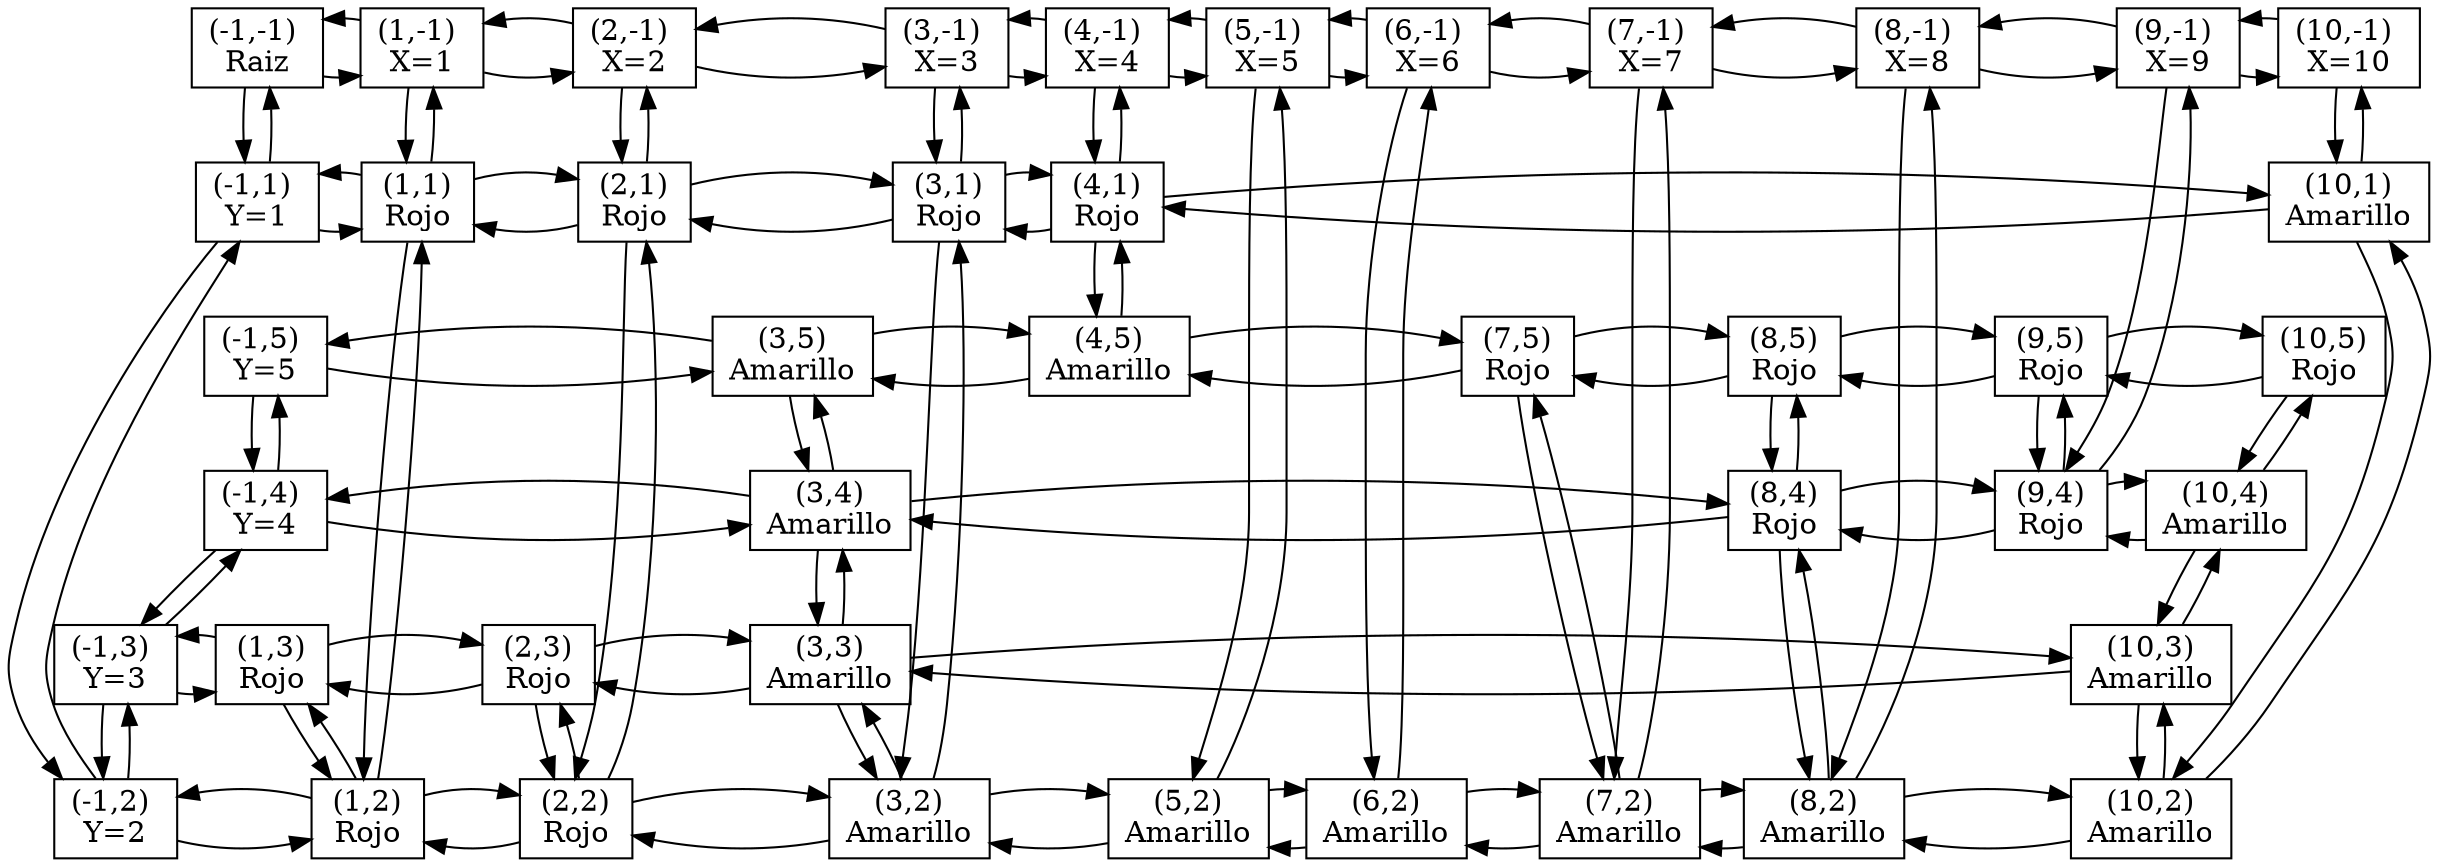 digraph G{
raiz[label="(-1,-1) 
Raiz",shape=box]
x1[label="(1,-1) 
X=1",shape=box]
x2[label="(2,-1) 
X=2",shape=box]
x3[label="(3,-1) 
X=3",shape=box]
x4[label="(4,-1) 
X=4",shape=box]
x5[label="(5,-1) 
X=5",shape=box]
x6[label="(6,-1) 
X=6",shape=box]
x7[label="(7,-1) 
X=7",shape=box]
x8[label="(8,-1) 
X=8",shape=box]
x9[label="(9,-1) 
X=9",shape=box]
x10[label="(10,-1) 
X=10",shape=box]
raiz[label="(-1,-1) 
Raiz",shape=box]
y1[label="(-1,1) 
Y=1",shape=box]
y2[label="(-1,2) 
Y=2",shape=box]
y3[label="(-1,3) 
Y=3",shape=box]
y4[label="(-1,4) 
Y=4",shape=box]
y5[label="(-1,5) 
Y=5",shape=box]
rank=same{ 
raiz->x1
x1->raiz
} 
rank=same{ 
x1->x2
x2->x1
} 
rank=same{ 
x2->x3
x3->x2
} 
rank=same{ 
x3->x4
x4->x3
} 
rank=same{ 
x4->x5
x5->x4
} 
rank=same{ 
x5->x6
x6->x5
} 
rank=same{ 
x6->x7
x7->x6
} 
rank=same{ 
x7->x8
x8->x7
} 
rank=same{ 
x8->x9
x9->x8
} 
rank=same{ 
x9->x10
x10->x9
} 
raiz->y1
y1->raiz
y1->y2
y2->y1
y2->y3
y3->y2
y3->y4
y4->y3
y4->y5
y5->y4
/* Hasta Aqui estan creados y Unidos los Nodos Cabezera */ 
Nodo11[label="(1,1)
Rojo",shape=box]
Nodo12[label="(1,2)
Rojo",shape=box]
Nodo13[label="(1,3)
Rojo",shape=box]
Nodo21[label="(2,1)
Rojo",shape=box]
Nodo22[label="(2,2)
Rojo",shape=box]
Nodo23[label="(2,3)
Rojo",shape=box]
Nodo31[label="(3,1)
Rojo",shape=box]
Nodo32[label="(3,2)
Amarillo",shape=box]
Nodo33[label="(3,3)
Amarillo",shape=box]
Nodo34[label="(3,4)
Amarillo",shape=box]
Nodo35[label="(3,5)
Amarillo",shape=box]
Nodo41[label="(4,1)
Rojo",shape=box]
Nodo45[label="(4,5)
Amarillo",shape=box]
Nodo52[label="(5,2)
Amarillo",shape=box]
Nodo62[label="(6,2)
Amarillo",shape=box]
Nodo72[label="(7,2)
Amarillo",shape=box]
Nodo75[label="(7,5)
Rojo",shape=box]
Nodo82[label="(8,2)
Amarillo",shape=box]
Nodo84[label="(8,4)
Rojo",shape=box]
Nodo85[label="(8,5)
Rojo",shape=box]
Nodo94[label="(9,4)
Rojo",shape=box]
Nodo95[label="(9,5)
Rojo",shape=box]
Nodo101[label="(10,1)
Amarillo",shape=box]
Nodo102[label="(10,2)
Amarillo",shape=box]
Nodo103[label="(10,3)
Amarillo",shape=box]
Nodo104[label="(10,4)
Amarillo",shape=box]
Nodo105[label="(10,5)
Rojo",shape=box]
x1->Nodo11
Nodo11->x1
Nodo12->Nodo11
Nodo11->Nodo12
Nodo13->Nodo12
Nodo12->Nodo13
x2->Nodo21
Nodo21->x2
Nodo22->Nodo21
Nodo21->Nodo22
Nodo23->Nodo22
Nodo22->Nodo23
x3->Nodo31
Nodo31->x3
Nodo32->Nodo31
Nodo31->Nodo32
Nodo33->Nodo32
Nodo32->Nodo33
Nodo34->Nodo33
Nodo33->Nodo34
Nodo35->Nodo34
Nodo34->Nodo35
x4->Nodo41
Nodo41->x4
Nodo45->Nodo41
Nodo41->Nodo45
x5->Nodo52
Nodo52->x5
x6->Nodo62
Nodo62->x6
x7->Nodo72
Nodo72->x7
Nodo75->Nodo72
Nodo72->Nodo75
x8->Nodo82
Nodo82->x8
Nodo84->Nodo82
Nodo82->Nodo84
Nodo85->Nodo84
Nodo84->Nodo85
x9->Nodo94
Nodo94->x9
Nodo95->Nodo94
Nodo94->Nodo95
x10->Nodo101
Nodo101->x10
Nodo102->Nodo101
Nodo101->Nodo102
Nodo103->Nodo102
Nodo102->Nodo103
Nodo104->Nodo103
Nodo103->Nodo104
Nodo105->Nodo104
Nodo104->Nodo105
rank=same{ 
y1->Nodo11
Nodo11->y1
} 
rank=same{ 
Nodo21->Nodo11
Nodo11->Nodo21
} 
rank=same{ 
Nodo31->Nodo21
Nodo21->Nodo31
} 
rank=same{ 
Nodo41->Nodo31
Nodo31->Nodo41
} 
rank=same{ 
Nodo101->Nodo41
Nodo41->Nodo101
} 
rank=same{ 
y2->Nodo12
Nodo12->y2
} 
rank=same{ 
Nodo22->Nodo12
Nodo12->Nodo22
} 
rank=same{ 
Nodo32->Nodo22
Nodo22->Nodo32
} 
rank=same{ 
Nodo52->Nodo32
Nodo32->Nodo52
} 
rank=same{ 
Nodo62->Nodo52
Nodo52->Nodo62
} 
rank=same{ 
Nodo72->Nodo62
Nodo62->Nodo72
} 
rank=same{ 
Nodo82->Nodo72
Nodo72->Nodo82
} 
rank=same{ 
Nodo102->Nodo82
Nodo82->Nodo102
} 
rank=same{ 
y3->Nodo13
Nodo13->y3
} 
rank=same{ 
Nodo23->Nodo13
Nodo13->Nodo23
} 
rank=same{ 
Nodo33->Nodo23
Nodo23->Nodo33
} 
rank=same{ 
Nodo103->Nodo33
Nodo33->Nodo103
} 
rank=same{ 
y4->Nodo34
Nodo34->y4
} 
rank=same{ 
Nodo84->Nodo34
Nodo34->Nodo84
} 
rank=same{ 
Nodo94->Nodo84
Nodo84->Nodo94
} 
rank=same{ 
Nodo104->Nodo94
Nodo94->Nodo104
} 
rank=same{ 
y5->Nodo35
Nodo35->y5
} 
rank=same{ 
Nodo45->Nodo35
Nodo35->Nodo45
} 
rank=same{ 
Nodo75->Nodo45
Nodo45->Nodo75
} 
rank=same{ 
Nodo85->Nodo75
Nodo75->Nodo85
} 
rank=same{ 
Nodo95->Nodo85
Nodo85->Nodo95
} 
rank=same{ 
Nodo105->Nodo95
Nodo95->Nodo105
} 
}